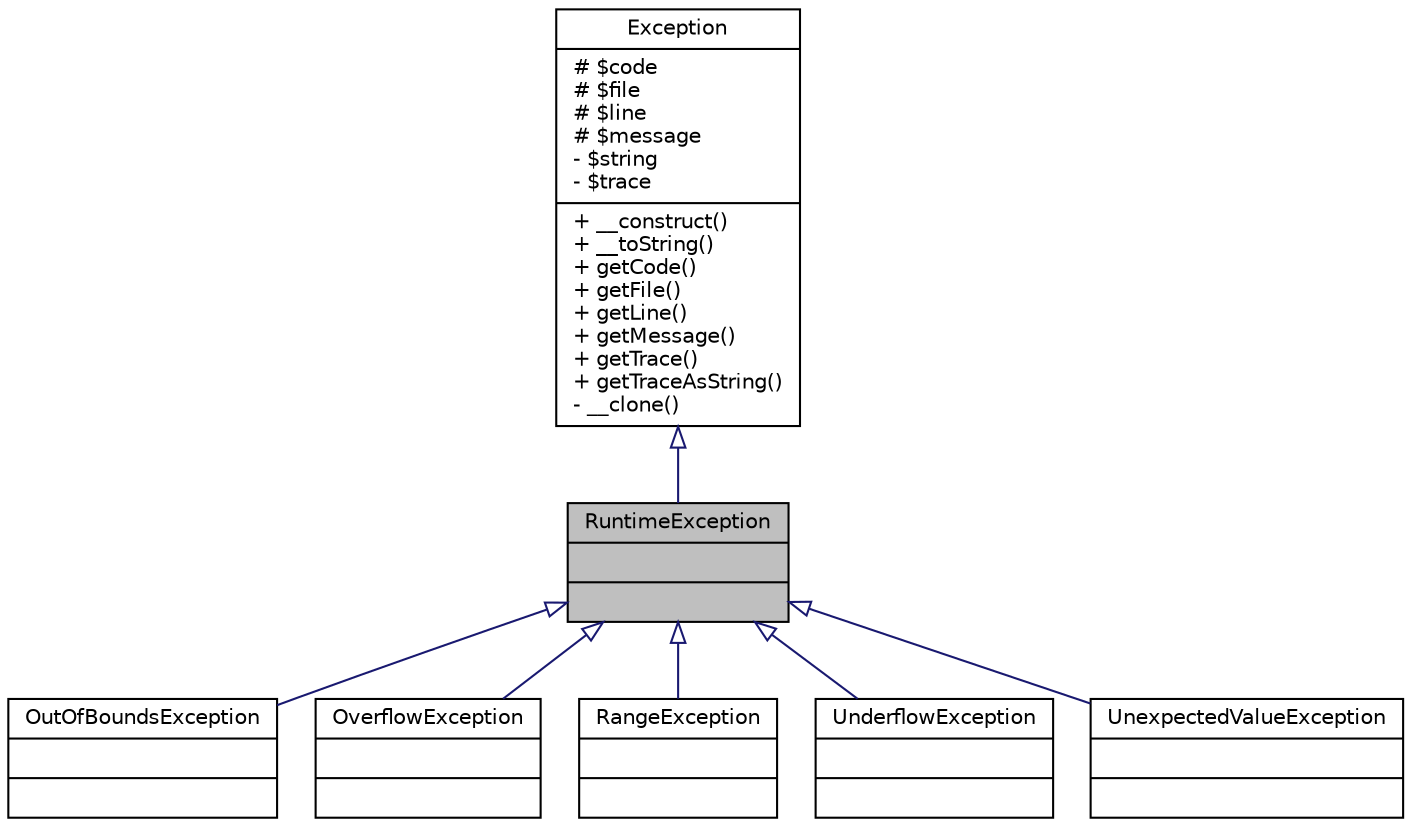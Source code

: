 digraph "RuntimeException"
{
  edge [fontname="Helvetica",fontsize="10",labelfontname="Helvetica",labelfontsize="10"];
  node [fontname="Helvetica",fontsize="10",shape=record];
  Node1 [label="{RuntimeException\n||}",height=0.2,width=0.4,color="black", fillcolor="grey75", style="filled" fontcolor="black"];
  Node2 -> Node1 [dir="back",color="midnightblue",fontsize="10",style="solid",arrowtail="onormal",fontname="Helvetica"];
  Node2 [label="{Exception\n|# $code\l# $file\l# $line\l# $message\l- $string\l- $trace\l|+ __construct()\l+ __toString()\l+ getCode()\l+ getFile()\l+ getLine()\l+ getMessage()\l+ getTrace()\l+ getTraceAsString()\l- __clone()\l}",height=0.2,width=0.4,color="black", fillcolor="white", style="filled",URL="$classException.html",tooltip="Basic Exception class. "];
  Node1 -> Node3 [dir="back",color="midnightblue",fontsize="10",style="solid",arrowtail="onormal",fontname="Helvetica"];
  Node3 [label="{OutOfBoundsException\n||}",height=0.2,width=0.4,color="black", fillcolor="white", style="filled",URL="$classOutOfBoundsException.html",tooltip="Exception thrown when an illegal index was requested. "];
  Node1 -> Node4 [dir="back",color="midnightblue",fontsize="10",style="solid",arrowtail="onormal",fontname="Helvetica"];
  Node4 [label="{OverflowException\n||}",height=0.2,width=0.4,color="black", fillcolor="white", style="filled",URL="$classOverflowException.html",tooltip="Exception thrown to indicate arithmetic/buffer overflow. "];
  Node1 -> Node5 [dir="back",color="midnightblue",fontsize="10",style="solid",arrowtail="onormal",fontname="Helvetica"];
  Node5 [label="{RangeException\n||}",height=0.2,width=0.4,color="black", fillcolor="white", style="filled",URL="$classRangeException.html",tooltip="Exception thrown to indicate range errors during program execution. "];
  Node1 -> Node6 [dir="back",color="midnightblue",fontsize="10",style="solid",arrowtail="onormal",fontname="Helvetica"];
  Node6 [label="{UnderflowException\n||}",height=0.2,width=0.4,color="black", fillcolor="white", style="filled",URL="$classUnderflowException.html",tooltip="Exception thrown to indicate arithmetic/buffer underflow. "];
  Node1 -> Node7 [dir="back",color="midnightblue",fontsize="10",style="solid",arrowtail="onormal",fontname="Helvetica"];
  Node7 [label="{UnexpectedValueException\n||}",height=0.2,width=0.4,color="black", fillcolor="white", style="filled",URL="$classUnexpectedValueException.html",tooltip="Exception thrown to indicate an unexpected value. "];
}

